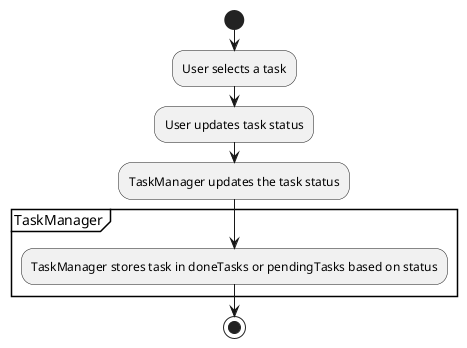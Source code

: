@startuml
start

:User selects a task;
:User updates task status;
:TaskManager updates the task status;

partition TaskManager {
    :TaskManager stores task in doneTasks or pendingTasks based on status;
}

stop
@enduml